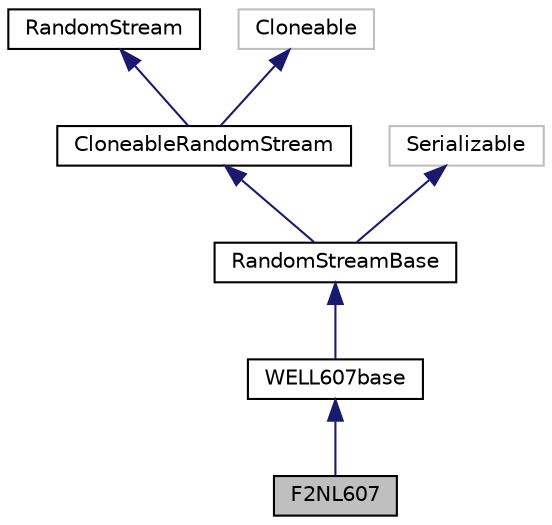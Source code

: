 digraph "F2NL607"
{
 // INTERACTIVE_SVG=YES
  bgcolor="transparent";
  edge [fontname="Helvetica",fontsize="10",labelfontname="Helvetica",labelfontsize="10"];
  node [fontname="Helvetica",fontsize="10",shape=record];
  Node7 [label="F2NL607",height=0.2,width=0.4,color="black", fillcolor="grey75", style="filled", fontcolor="black"];
  Node8 -> Node7 [dir="back",color="midnightblue",fontsize="10",style="solid",fontname="Helvetica"];
  Node8 [label="WELL607base",height=0.2,width=0.4,color="black",URL="$db/d07/classumontreal_1_1ssj_1_1rng_1_1WELL607base.html"];
  Node9 -> Node8 [dir="back",color="midnightblue",fontsize="10",style="solid",fontname="Helvetica"];
  Node9 [label="RandomStreamBase",height=0.2,width=0.4,color="black",URL="$d1/dbe/classumontreal_1_1ssj_1_1rng_1_1RandomStreamBase.html",tooltip="This class provides a convenient foundation on which RNGs can be built. "];
  Node10 -> Node9 [dir="back",color="midnightblue",fontsize="10",style="solid",fontname="Helvetica"];
  Node10 [label="CloneableRandomStream",height=0.2,width=0.4,color="black",URL="$d1/d5f/interfaceumontreal_1_1ssj_1_1rng_1_1CloneableRandomStream.html",tooltip="CloneableRandomStream extends RandomStream and Cloneable. "];
  Node11 -> Node10 [dir="back",color="midnightblue",fontsize="10",style="solid",fontname="Helvetica"];
  Node11 [label="RandomStream",height=0.2,width=0.4,color="black",URL="$d1/d7c/interfaceumontreal_1_1ssj_1_1rng_1_1RandomStream.html",tooltip="This interface defines the basic structures to handle multiple streams of uniform (pseudo)random numb..."];
  Node12 -> Node10 [dir="back",color="midnightblue",fontsize="10",style="solid",fontname="Helvetica"];
  Node12 [label="Cloneable",height=0.2,width=0.4,color="grey75"];
  Node13 -> Node9 [dir="back",color="midnightblue",fontsize="10",style="solid",fontname="Helvetica"];
  Node13 [label="Serializable",height=0.2,width=0.4,color="grey75"];
}
